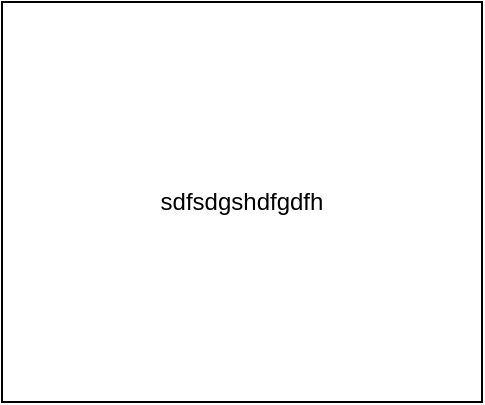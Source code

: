 <mxfile version="12.7.9" type="github">
  <diagram id="BNcIKLdEGNh3Ma60sMkG" name="Page-1">
    <mxGraphModel dx="1422" dy="762" grid="1" gridSize="10" guides="1" tooltips="1" connect="1" arrows="1" fold="1" page="1" pageScale="1" pageWidth="850" pageHeight="1100" math="0" shadow="0">
      <root>
        <mxCell id="0" />
        <mxCell id="1" parent="0" />
        <mxCell id="7BJcHZZlpJCXAgmskEQ--1" value="sdfsdgshdfgdfh" style="rounded=0;whiteSpace=wrap;html=1;" vertex="1" parent="1">
          <mxGeometry x="240" y="220" width="240" height="200" as="geometry" />
        </mxCell>
      </root>
    </mxGraphModel>
  </diagram>
</mxfile>
